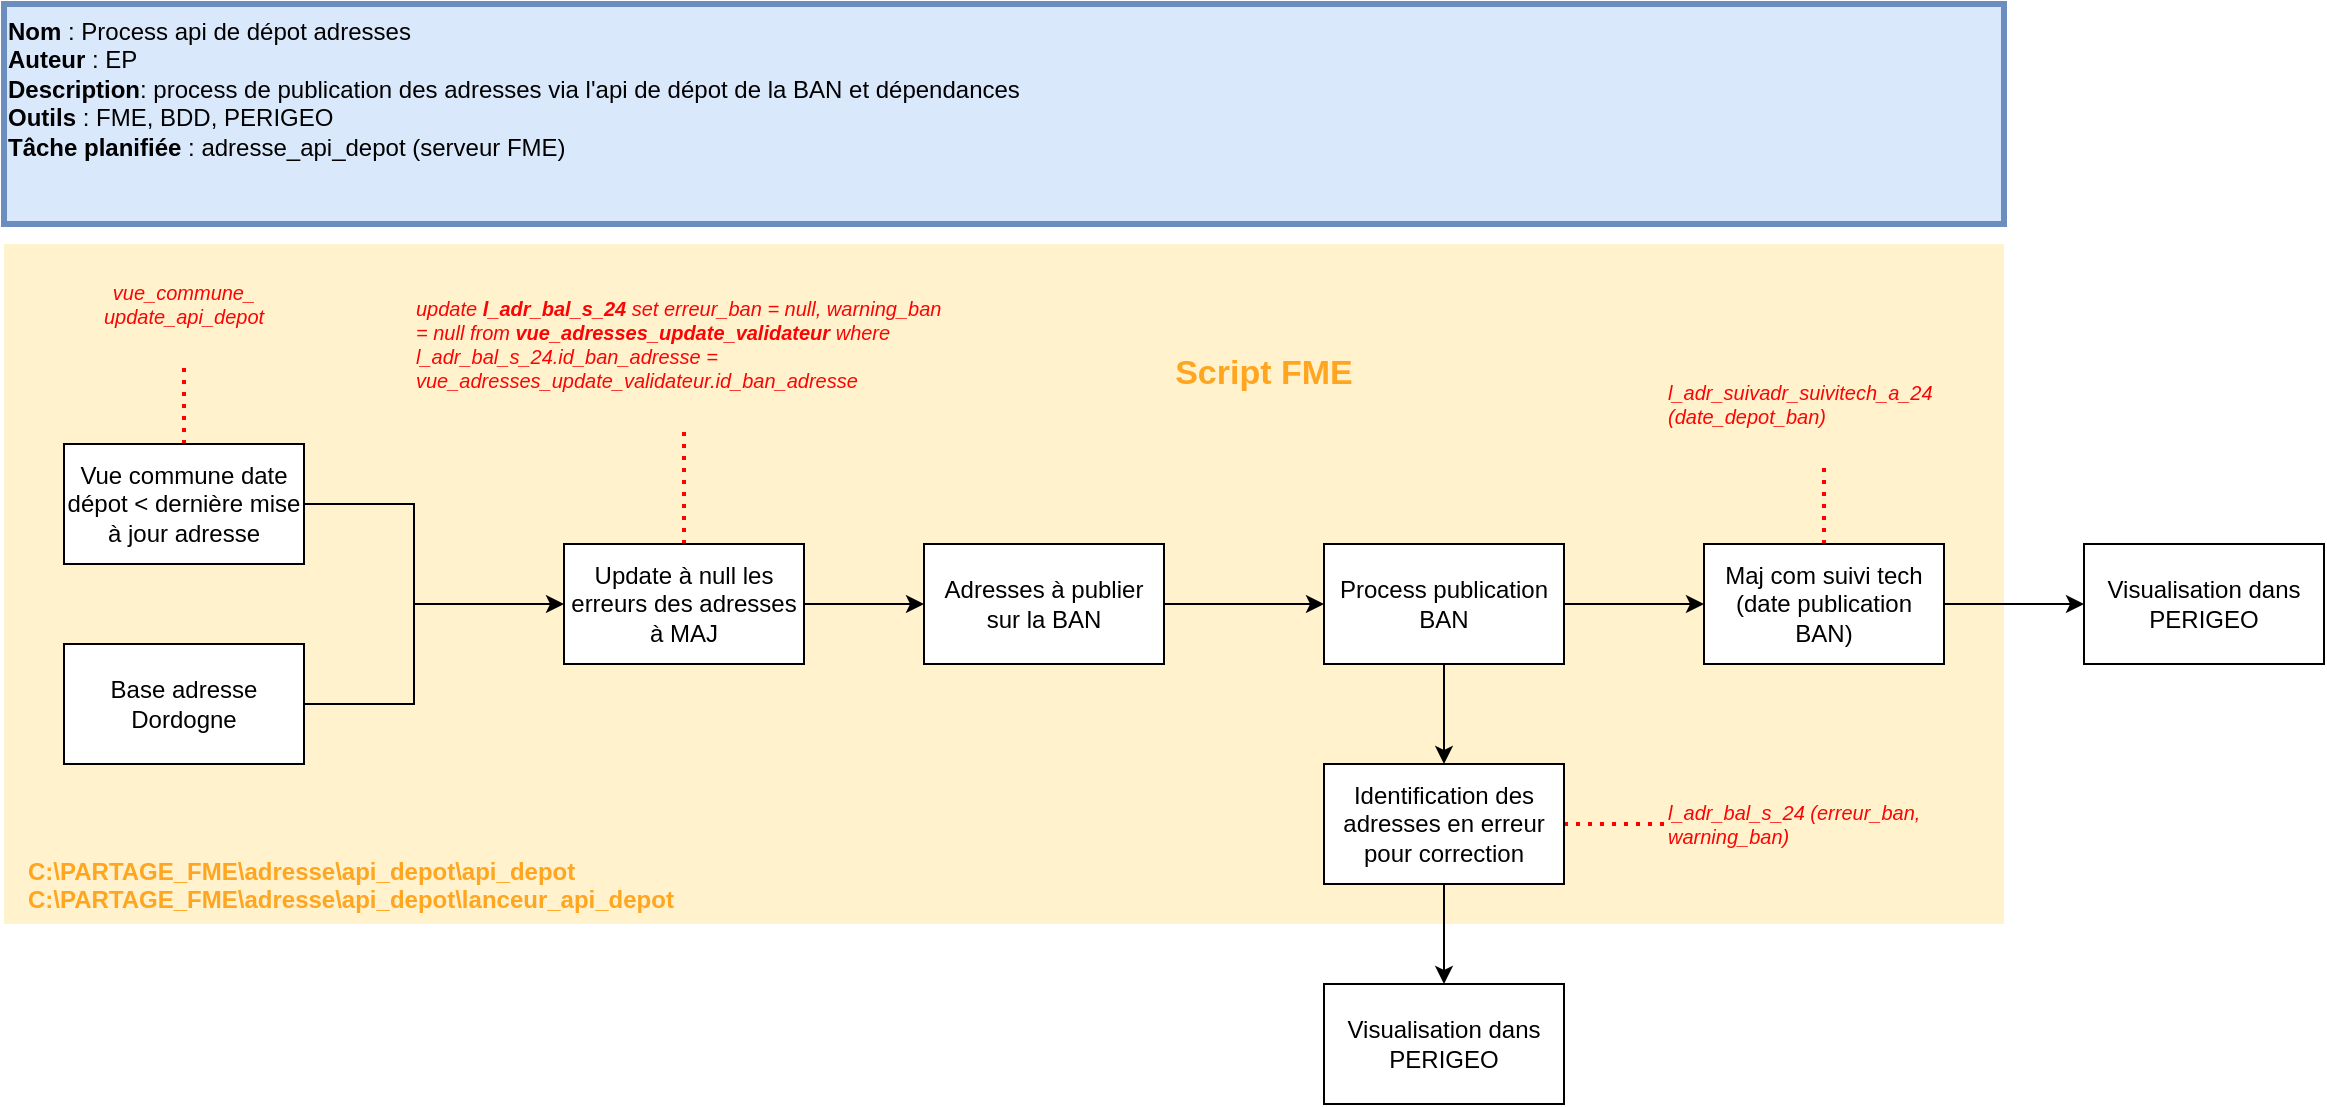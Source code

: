 <mxfile version="24.2.5" type="github">
  <diagram name="Page-1" id="xadw-RgM7V3dirTDwN17">
    <mxGraphModel dx="1259" dy="679" grid="1" gridSize="10" guides="1" tooltips="1" connect="1" arrows="1" fold="1" page="1" pageScale="1" pageWidth="1169" pageHeight="1654" math="0" shadow="0">
      <root>
        <mxCell id="0" />
        <mxCell id="1" parent="0" />
        <mxCell id="5Xhd3smjNTj492Ac4ziF-23" value="" style="rounded=0;whiteSpace=wrap;html=1;fillColor=#fff2cc;strokeColor=none;gradientColor=none;strokeWidth=3;fontColor=#d6b656;" vertex="1" parent="1">
          <mxGeometry x="50" y="210" width="1000" height="340" as="geometry" />
        </mxCell>
        <mxCell id="M_SQ8xV0aKY_EdB94nSm-1" value="Base adresse Dordogne" style="rounded=0;whiteSpace=wrap;html=1;" parent="1" vertex="1">
          <mxGeometry x="80" y="410" width="120" height="60" as="geometry" />
        </mxCell>
        <mxCell id="5Xhd3smjNTj492Ac4ziF-18" style="edgeStyle=orthogonalEdgeStyle;rounded=0;orthogonalLoop=1;jettySize=auto;html=1;entryX=0;entryY=0.5;entryDx=0;entryDy=0;" edge="1" parent="1" source="M_SQ8xV0aKY_EdB94nSm-3" target="5Xhd3smjNTj492Ac4ziF-16">
          <mxGeometry relative="1" as="geometry" />
        </mxCell>
        <mxCell id="5Xhd3smjNTj492Ac4ziF-21" style="rounded=0;orthogonalLoop=1;jettySize=auto;html=1;entryX=0.5;entryY=1;entryDx=0;entryDy=0;strokeColor=#FF0000;endArrow=none;endFill=0;dashed=1;dashPattern=1 2;strokeWidth=2;" edge="1" parent="1" source="M_SQ8xV0aKY_EdB94nSm-3" target="5Xhd3smjNTj492Ac4ziF-20">
          <mxGeometry relative="1" as="geometry" />
        </mxCell>
        <mxCell id="M_SQ8xV0aKY_EdB94nSm-3" value="Update à null les erreurs des adresses à MAJ" style="rounded=0;whiteSpace=wrap;html=1;" parent="1" vertex="1">
          <mxGeometry x="330" y="360" width="120" height="60" as="geometry" />
        </mxCell>
        <mxCell id="M_SQ8xV0aKY_EdB94nSm-11" style="edgeStyle=orthogonalEdgeStyle;rounded=0;orthogonalLoop=1;jettySize=auto;html=1;entryX=0;entryY=0.5;entryDx=0;entryDy=0;" parent="1" source="M_SQ8xV0aKY_EdB94nSm-4" target="M_SQ8xV0aKY_EdB94nSm-6" edge="1">
          <mxGeometry relative="1" as="geometry" />
        </mxCell>
        <mxCell id="M_SQ8xV0aKY_EdB94nSm-13" style="edgeStyle=orthogonalEdgeStyle;rounded=0;orthogonalLoop=1;jettySize=auto;html=1;entryX=0.5;entryY=0;entryDx=0;entryDy=0;" parent="1" source="M_SQ8xV0aKY_EdB94nSm-4" target="M_SQ8xV0aKY_EdB94nSm-5" edge="1">
          <mxGeometry relative="1" as="geometry" />
        </mxCell>
        <mxCell id="M_SQ8xV0aKY_EdB94nSm-4" value="Process publication BAN" style="rounded=0;whiteSpace=wrap;html=1;" parent="1" vertex="1">
          <mxGeometry x="710" y="360" width="120" height="60" as="geometry" />
        </mxCell>
        <mxCell id="M_SQ8xV0aKY_EdB94nSm-16" style="edgeStyle=orthogonalEdgeStyle;rounded=0;orthogonalLoop=1;jettySize=auto;html=1;entryX=0.5;entryY=0;entryDx=0;entryDy=0;" parent="1" source="M_SQ8xV0aKY_EdB94nSm-5" target="M_SQ8xV0aKY_EdB94nSm-7" edge="1">
          <mxGeometry relative="1" as="geometry" />
        </mxCell>
        <mxCell id="5Xhd3smjNTj492Ac4ziF-25" style="edgeStyle=orthogonalEdgeStyle;rounded=0;orthogonalLoop=1;jettySize=auto;html=1;exitX=1;exitY=0.5;exitDx=0;exitDy=0;entryX=0;entryY=0.5;entryDx=0;entryDy=0;dashed=1;dashPattern=1 2;endArrow=none;endFill=0;strokeWidth=2;strokeColor=#FF0000;" edge="1" parent="1" source="M_SQ8xV0aKY_EdB94nSm-5" target="5Xhd3smjNTj492Ac4ziF-24">
          <mxGeometry relative="1" as="geometry" />
        </mxCell>
        <mxCell id="M_SQ8xV0aKY_EdB94nSm-5" value="Identification des adresses en erreur pour correction" style="rounded=0;whiteSpace=wrap;html=1;" parent="1" vertex="1">
          <mxGeometry x="710" y="470" width="120" height="60" as="geometry" />
        </mxCell>
        <mxCell id="M_SQ8xV0aKY_EdB94nSm-12" style="edgeStyle=orthogonalEdgeStyle;rounded=0;orthogonalLoop=1;jettySize=auto;html=1;entryX=0;entryY=0.5;entryDx=0;entryDy=0;" parent="1" source="M_SQ8xV0aKY_EdB94nSm-6" target="M_SQ8xV0aKY_EdB94nSm-8" edge="1">
          <mxGeometry relative="1" as="geometry" />
        </mxCell>
        <mxCell id="5Xhd3smjNTj492Ac4ziF-27" style="edgeStyle=orthogonalEdgeStyle;rounded=0;orthogonalLoop=1;jettySize=auto;html=1;dashed=1;dashPattern=1 2;endArrow=none;endFill=0;strokeWidth=2;strokeColor=#FF0000;" edge="1" parent="1" source="M_SQ8xV0aKY_EdB94nSm-6" target="5Xhd3smjNTj492Ac4ziF-26">
          <mxGeometry relative="1" as="geometry" />
        </mxCell>
        <mxCell id="M_SQ8xV0aKY_EdB94nSm-6" value="Maj com suivi tech (date publication BAN)" style="rounded=0;whiteSpace=wrap;html=1;" parent="1" vertex="1">
          <mxGeometry x="900" y="360" width="120" height="60" as="geometry" />
        </mxCell>
        <mxCell id="M_SQ8xV0aKY_EdB94nSm-7" value="Visualisation dans PERIGEO" style="rounded=0;whiteSpace=wrap;html=1;" parent="1" vertex="1">
          <mxGeometry x="710" y="580" width="120" height="60" as="geometry" />
        </mxCell>
        <mxCell id="M_SQ8xV0aKY_EdB94nSm-8" value="Visualisation dans PERIGEO" style="rounded=0;whiteSpace=wrap;html=1;" parent="1" vertex="1">
          <mxGeometry x="1090" y="360" width="120" height="60" as="geometry" />
        </mxCell>
        <mxCell id="5Xhd3smjNTj492Ac4ziF-13" value="" style="edgeStyle=orthogonalEdgeStyle;rounded=0;orthogonalLoop=1;jettySize=auto;html=1;dashed=1;dashPattern=1 2;endArrow=none;endFill=0;strokeWidth=2;strokeColor=#FF0000;" edge="1" parent="1" source="5Xhd3smjNTj492Ac4ziF-1" target="5Xhd3smjNTj492Ac4ziF-12">
          <mxGeometry relative="1" as="geometry" />
        </mxCell>
        <mxCell id="5Xhd3smjNTj492Ac4ziF-1" value="Vue commune date dépot &amp;lt; dernière mise à jour adresse" style="rounded=0;whiteSpace=wrap;html=1;" vertex="1" parent="1">
          <mxGeometry x="80" y="310" width="120" height="60" as="geometry" />
        </mxCell>
        <mxCell id="5Xhd3smjNTj492Ac4ziF-7" style="rounded=0;orthogonalLoop=1;jettySize=auto;html=1;exitX=0;exitY=0.5;exitDx=0;exitDy=0;exitPerimeter=0;entryX=0;entryY=0.5;entryDx=0;entryDy=0;endArrow=classic;endFill=1;strokeWidth=1;" edge="1" parent="1" source="5Xhd3smjNTj492Ac4ziF-2" target="M_SQ8xV0aKY_EdB94nSm-3">
          <mxGeometry relative="1" as="geometry" />
        </mxCell>
        <mxCell id="5Xhd3smjNTj492Ac4ziF-2" value="" style="strokeWidth=1;html=1;shape=mxgraph.flowchart.annotation_2;align=left;labelPosition=right;pointerEvents=1;rotation=-180;" vertex="1" parent="1">
          <mxGeometry x="230" y="340" width="50" height="100" as="geometry" />
        </mxCell>
        <mxCell id="5Xhd3smjNTj492Ac4ziF-4" style="rounded=0;orthogonalLoop=1;jettySize=auto;html=1;exitX=1;exitY=0.5;exitDx=0;exitDy=0;entryX=1;entryY=1;entryDx=0;entryDy=0;entryPerimeter=0;strokeColor=default;endArrow=none;endFill=0;strokeWidth=1;" edge="1" parent="1" source="5Xhd3smjNTj492Ac4ziF-1" target="5Xhd3smjNTj492Ac4ziF-2">
          <mxGeometry relative="1" as="geometry" />
        </mxCell>
        <mxCell id="5Xhd3smjNTj492Ac4ziF-5" style="rounded=0;orthogonalLoop=1;jettySize=auto;html=1;entryX=1;entryY=0;entryDx=0;entryDy=0;entryPerimeter=0;strokeWidth=1;endArrow=none;endFill=0;" edge="1" parent="1" source="M_SQ8xV0aKY_EdB94nSm-1" target="5Xhd3smjNTj492Ac4ziF-2">
          <mxGeometry relative="1" as="geometry">
            <Array as="points">
              <mxPoint x="210" y="440" />
            </Array>
          </mxGeometry>
        </mxCell>
        <mxCell id="5Xhd3smjNTj492Ac4ziF-12" value="vue_commune_&lt;div style=&quot;font-size: 10px;&quot;&gt;update_api_depot&lt;/div&gt;" style="rounded=0;whiteSpace=wrap;html=1;strokeColor=none;fillColor=none;fontStyle=2;fontColor=#fb0404;fontSize=10;" vertex="1" parent="1">
          <mxGeometry x="80" y="210" width="120" height="60" as="geometry" />
        </mxCell>
        <mxCell id="5Xhd3smjNTj492Ac4ziF-19" style="edgeStyle=orthogonalEdgeStyle;rounded=0;orthogonalLoop=1;jettySize=auto;html=1;entryX=0;entryY=0.5;entryDx=0;entryDy=0;" edge="1" parent="1" source="5Xhd3smjNTj492Ac4ziF-16" target="M_SQ8xV0aKY_EdB94nSm-4">
          <mxGeometry relative="1" as="geometry" />
        </mxCell>
        <mxCell id="5Xhd3smjNTj492Ac4ziF-16" value="Adresses à publier sur la BAN" style="rounded=0;whiteSpace=wrap;html=1;" vertex="1" parent="1">
          <mxGeometry x="510" y="360" width="120" height="60" as="geometry" />
        </mxCell>
        <mxCell id="5Xhd3smjNTj492Ac4ziF-20" value="&lt;div style=&quot;text-align: left; font-size: 10px;&quot;&gt;&lt;span style=&quot;background-color: initial; font-size: 10px;&quot;&gt;update &lt;b style=&quot;font-size: 10px;&quot;&gt;l_adr_bal_s_24&lt;/b&gt; set erreur_ban = null, warning_ban = null from &lt;b style=&quot;font-size: 10px;&quot;&gt;vue_adresses_update_validateur&lt;/b&gt; where l_adr_bal_s_24.id_ban_adresse = vue_adresses_update_validateur.id_ban_adresse&lt;/span&gt;&lt;/div&gt;" style="rounded=0;whiteSpace=wrap;html=1;strokeColor=none;fillColor=none;fontStyle=2;fontColor=#fb0404;fontSize=10;" vertex="1" parent="1">
          <mxGeometry x="255" y="220" width="270" height="80" as="geometry" />
        </mxCell>
        <mxCell id="5Xhd3smjNTj492Ac4ziF-24" value="l_adr_bal_s_24 (erreur_ban, warning_ban)" style="rounded=0;whiteSpace=wrap;html=1;strokeColor=none;fillColor=none;fontStyle=2;fontColor=#fb0404;fontSize=10;align=left;" vertex="1" parent="1">
          <mxGeometry x="880" y="470" width="160" height="60" as="geometry" />
        </mxCell>
        <mxCell id="5Xhd3smjNTj492Ac4ziF-26" value="l_adr_suivadr_suivitech_a_24 (date_depot_ban)" style="rounded=0;whiteSpace=wrap;html=1;strokeColor=none;fillColor=none;fontStyle=2;fontColor=#fb0404;fontSize=10;align=left;" vertex="1" parent="1">
          <mxGeometry x="880" y="260" width="160" height="60" as="geometry" />
        </mxCell>
        <mxCell id="5Xhd3smjNTj492Ac4ziF-28" value="C:\PARTAGE_FME\adresse\api_depot\api_depot&#xa;C:\PARTAGE_FME\adresse\api_depot\lanceur_api_depot" style="text;whiteSpace=wrap;fontColor=#ffa51f;fontStyle=1" vertex="1" parent="1">
          <mxGeometry x="60" y="510" width="320" height="40" as="geometry" />
        </mxCell>
        <mxCell id="5Xhd3smjNTj492Ac4ziF-30" value="&lt;b&gt;Nom&lt;/b&gt; : Process api de dépot adresses&lt;div&gt;&lt;b&gt;Auteur &lt;/b&gt;: EP&lt;/div&gt;&lt;div&gt;&lt;b&gt;Description&lt;/b&gt;: process de publication des adresses via l&#39;api de dépot de la BAN et dépendances&lt;/div&gt;&lt;div&gt;&lt;b&gt;Outils &lt;/b&gt;: FME, BDD, PERIGEO&lt;/div&gt;&lt;div&gt;&lt;b&gt;Tâche planifiée&lt;/b&gt; : adresse_api_depot (serveur FME)&lt;span style=&quot;color: rgba(0, 0, 0, 0); font-family: monospace; font-size: 0px; text-wrap: nowrap; background-color: initial;&quot;&gt;%3CmxGraphModel%3E%3Croot%3E%3CmxCell%20id%3D%220%22%2F%3E%3CmxCell%20id%3D%221%22%20parent%3D%220%22%2F%3E%3CmxCell%20id%3D%222%22%20value%3D%22%22%20style%3D%22rounded%3D0%3BwhiteSpace%3Dwrap%3Bhtml%3D1%3BfillColor%3D%23fff2cc%3BstrokeColor%3D%23d6b656%3BgradientColor%3Dnone%3BstrokeWidth%3D3%3BfontColor%3D%23d6b656%3B%22%20vertex%3D%221%22%20parent%3D%221%22%3E%3CmxGeometry%20x%3D%2250%22%20y%3D%22210%22%20width%3D%221000%22%20height%3D%22340%22%20as%3D%22geometry%22%2F%3E%3C%2FmxCell%3E%3C%2Froot%3E%3C%2FmxGraphModel%3E&lt;/span&gt;&lt;span style=&quot;background-color: initial; color: rgba(0, 0, 0, 0); font-family: monospace; font-size: 0px; text-wrap: nowrap;&quot;&gt;%3CmxGraphModel%3E%3Croot%3E%3CmxCell%20id%3D%220%22%2F%3E%3CmxCell%20id%3D%221%22%20parent%3D%220%22%2F%3E%3CmxCell%20id%3D%222%22%20value%3D%22%22%20style%3D%22rounded%3D0%3BwhiteSpace%3Dwrap%3Bhtml%3D1%3BfillColor%3D%23fff2cc%3BstrokeColor%3D%23d6b656%3BgradientColor%3Dnone%3BstrokeWidth%3D3%3BfontColor%3D%23d6b656%3B%22%20vertex%3D%221%22%20parent%3D%221%22%3E%3CmxGeometry%20x%3D%2250%22%20y%3D%22210%22%20width%3D%221000%22%20height%3D%22340%22%20as%3D%22geometry%22%2F%3E%3C%2FmxCell%3E%3C%2Froot%3E%3C%2FmxGraphModel%3E&lt;/span&gt;&lt;/div&gt;" style="rounded=0;whiteSpace=wrap;html=1;fillColor=#dae8fc;strokeColor=#6c8ebf;strokeWidth=3;align=left;verticalAlign=top;" vertex="1" parent="1">
          <mxGeometry x="50" y="90" width="1000" height="110" as="geometry" />
        </mxCell>
        <mxCell id="5Xhd3smjNTj492Ac4ziF-33" value="Script FME" style="text;whiteSpace=wrap;fontColor=#ffa51f;fontStyle=1;align=center;verticalAlign=middle;fontSize=17;" vertex="1" parent="1">
          <mxGeometry x="610" y="260" width="140" height="30" as="geometry" />
        </mxCell>
      </root>
    </mxGraphModel>
  </diagram>
</mxfile>
